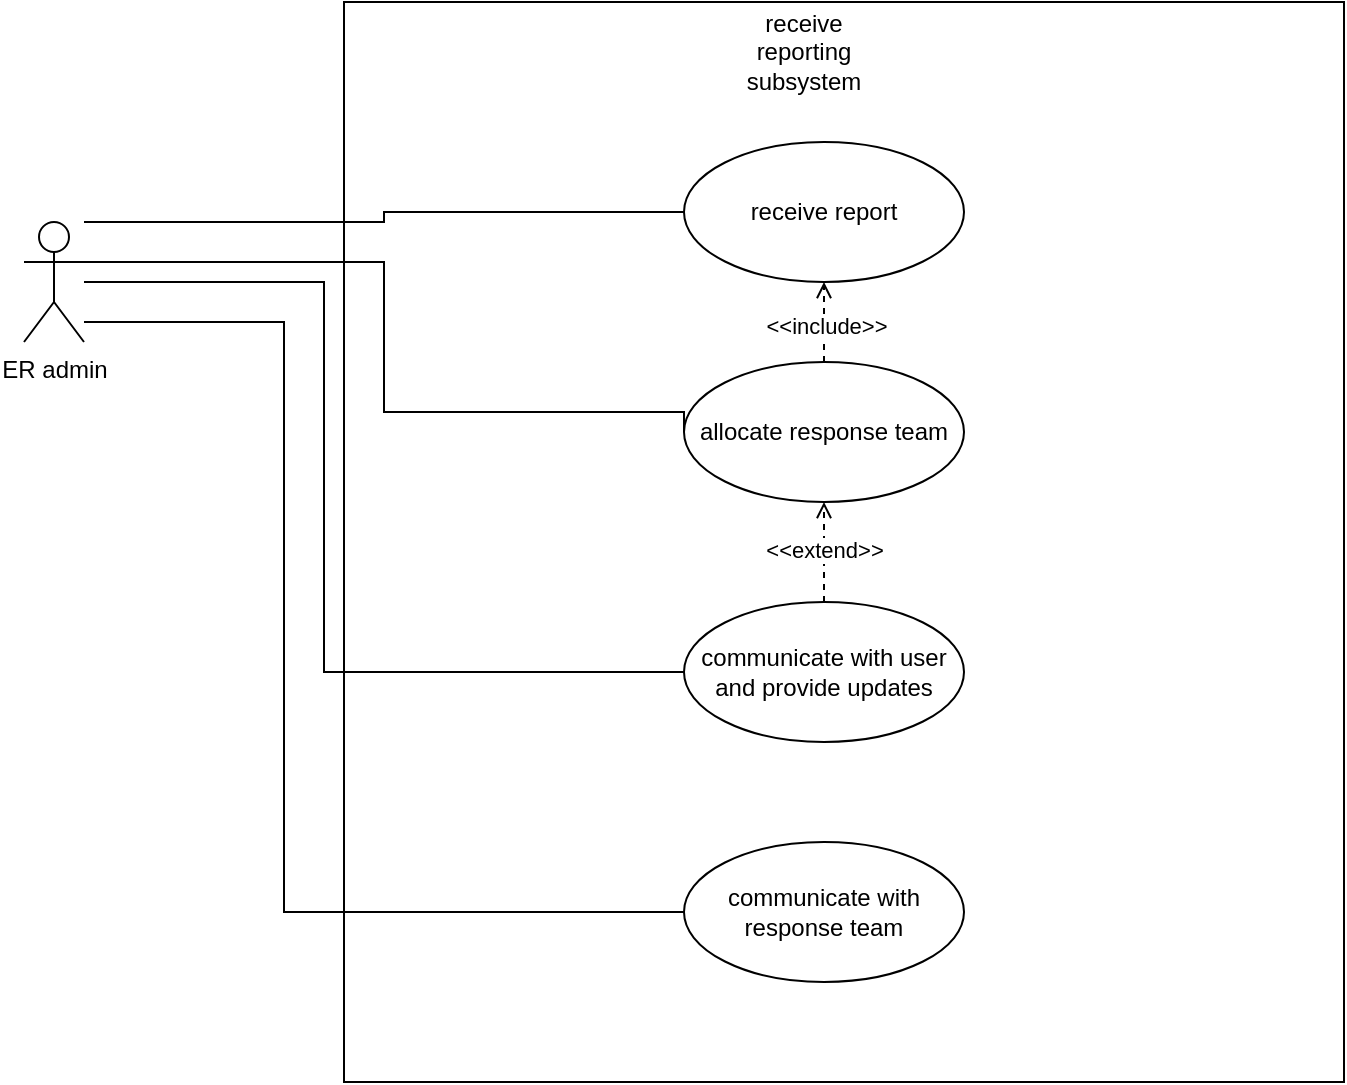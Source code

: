 <mxfile version="26.1.1">
  <diagram name="Page-1" id="Jzqe40mMPqn2M9oal14Z">
    <mxGraphModel dx="1050" dy="558" grid="1" gridSize="10" guides="1" tooltips="1" connect="1" arrows="1" fold="1" page="1" pageScale="1" pageWidth="827" pageHeight="1169" math="0" shadow="0">
      <root>
        <mxCell id="0" />
        <mxCell id="1" parent="0" />
        <mxCell id="eHSs0Bau5R2WuIE67x_f-1" value="" style="rounded=0;whiteSpace=wrap;html=1;" vertex="1" parent="1">
          <mxGeometry x="220" width="500" height="540" as="geometry" />
        </mxCell>
        <mxCell id="eHSs0Bau5R2WuIE67x_f-8" style="edgeStyle=orthogonalEdgeStyle;rounded=0;orthogonalLoop=1;jettySize=auto;html=1;entryX=0;entryY=0.5;entryDx=0;entryDy=0;endArrow=none;startFill=0;" edge="1" parent="1" source="eHSs0Bau5R2WuIE67x_f-2" target="eHSs0Bau5R2WuIE67x_f-4">
          <mxGeometry relative="1" as="geometry">
            <Array as="points">
              <mxPoint x="240" y="110" />
              <mxPoint x="240" y="105" />
            </Array>
          </mxGeometry>
        </mxCell>
        <mxCell id="eHSs0Bau5R2WuIE67x_f-9" style="edgeStyle=orthogonalEdgeStyle;rounded=0;orthogonalLoop=1;jettySize=auto;html=1;entryX=0;entryY=0.5;entryDx=0;entryDy=0;endArrow=none;startFill=0;" edge="1" parent="1" source="eHSs0Bau5R2WuIE67x_f-2" target="eHSs0Bau5R2WuIE67x_f-5">
          <mxGeometry relative="1" as="geometry">
            <Array as="points">
              <mxPoint x="240" y="130" />
              <mxPoint x="240" y="205" />
            </Array>
          </mxGeometry>
        </mxCell>
        <mxCell id="eHSs0Bau5R2WuIE67x_f-16" style="edgeStyle=orthogonalEdgeStyle;rounded=0;orthogonalLoop=1;jettySize=auto;html=1;entryX=0;entryY=0.5;entryDx=0;entryDy=0;endArrow=none;startFill=0;" edge="1" parent="1" source="eHSs0Bau5R2WuIE67x_f-2" target="eHSs0Bau5R2WuIE67x_f-6">
          <mxGeometry relative="1" as="geometry">
            <Array as="points">
              <mxPoint x="210" y="140" />
              <mxPoint x="210" y="335" />
            </Array>
          </mxGeometry>
        </mxCell>
        <mxCell id="eHSs0Bau5R2WuIE67x_f-18" style="edgeStyle=orthogonalEdgeStyle;rounded=0;orthogonalLoop=1;jettySize=auto;html=1;entryX=0;entryY=0.5;entryDx=0;entryDy=0;endArrow=none;startFill=0;" edge="1" parent="1" source="eHSs0Bau5R2WuIE67x_f-2" target="eHSs0Bau5R2WuIE67x_f-17">
          <mxGeometry relative="1" as="geometry">
            <Array as="points">
              <mxPoint x="190" y="160" />
              <mxPoint x="190" y="455" />
            </Array>
          </mxGeometry>
        </mxCell>
        <mxCell id="eHSs0Bau5R2WuIE67x_f-2" value="ER admin" style="shape=umlActor;verticalLabelPosition=bottom;verticalAlign=top;html=1;outlineConnect=0;" vertex="1" parent="1">
          <mxGeometry x="60" y="110" width="30" height="60" as="geometry" />
        </mxCell>
        <mxCell id="eHSs0Bau5R2WuIE67x_f-3" value="receive reporting subsystem" style="text;html=1;align=center;verticalAlign=middle;whiteSpace=wrap;rounded=0;" vertex="1" parent="1">
          <mxGeometry x="420" y="10" width="60" height="30" as="geometry" />
        </mxCell>
        <mxCell id="eHSs0Bau5R2WuIE67x_f-4" value="receive report" style="ellipse;whiteSpace=wrap;html=1;" vertex="1" parent="1">
          <mxGeometry x="390" y="70" width="140" height="70" as="geometry" />
        </mxCell>
        <mxCell id="eHSs0Bau5R2WuIE67x_f-11" value="" style="edgeStyle=orthogonalEdgeStyle;rounded=0;orthogonalLoop=1;jettySize=auto;html=1;endArrow=open;endFill=0;dashed=1;" edge="1" parent="1" source="eHSs0Bau5R2WuIE67x_f-5" target="eHSs0Bau5R2WuIE67x_f-4">
          <mxGeometry relative="1" as="geometry" />
        </mxCell>
        <mxCell id="eHSs0Bau5R2WuIE67x_f-12" value="&amp;lt;&amp;lt;include&amp;gt;&amp;gt;" style="edgeLabel;html=1;align=center;verticalAlign=middle;resizable=0;points=[];" vertex="1" connectable="0" parent="eHSs0Bau5R2WuIE67x_f-11">
          <mxGeometry x="-0.1" y="-1" relative="1" as="geometry">
            <mxPoint as="offset" />
          </mxGeometry>
        </mxCell>
        <mxCell id="eHSs0Bau5R2WuIE67x_f-5" value="allocate response team" style="ellipse;whiteSpace=wrap;html=1;" vertex="1" parent="1">
          <mxGeometry x="390" y="180" width="140" height="70" as="geometry" />
        </mxCell>
        <mxCell id="eHSs0Bau5R2WuIE67x_f-13" value="" style="edgeStyle=orthogonalEdgeStyle;rounded=0;orthogonalLoop=1;jettySize=auto;html=1;endArrow=open;endFill=0;dashed=1;" edge="1" parent="1" source="eHSs0Bau5R2WuIE67x_f-6" target="eHSs0Bau5R2WuIE67x_f-5">
          <mxGeometry relative="1" as="geometry" />
        </mxCell>
        <mxCell id="eHSs0Bau5R2WuIE67x_f-15" value="&amp;lt;&amp;lt;extend&amp;gt;&amp;gt;" style="edgeLabel;html=1;align=center;verticalAlign=middle;resizable=0;points=[];" vertex="1" connectable="0" parent="eHSs0Bau5R2WuIE67x_f-13">
          <mxGeometry x="0.04" relative="1" as="geometry">
            <mxPoint as="offset" />
          </mxGeometry>
        </mxCell>
        <mxCell id="eHSs0Bau5R2WuIE67x_f-6" value="communicate with user and provide updates" style="ellipse;whiteSpace=wrap;html=1;" vertex="1" parent="1">
          <mxGeometry x="390" y="300" width="140" height="70" as="geometry" />
        </mxCell>
        <mxCell id="eHSs0Bau5R2WuIE67x_f-17" value="communicate with response team" style="ellipse;whiteSpace=wrap;html=1;" vertex="1" parent="1">
          <mxGeometry x="390" y="420" width="140" height="70" as="geometry" />
        </mxCell>
      </root>
    </mxGraphModel>
  </diagram>
</mxfile>
